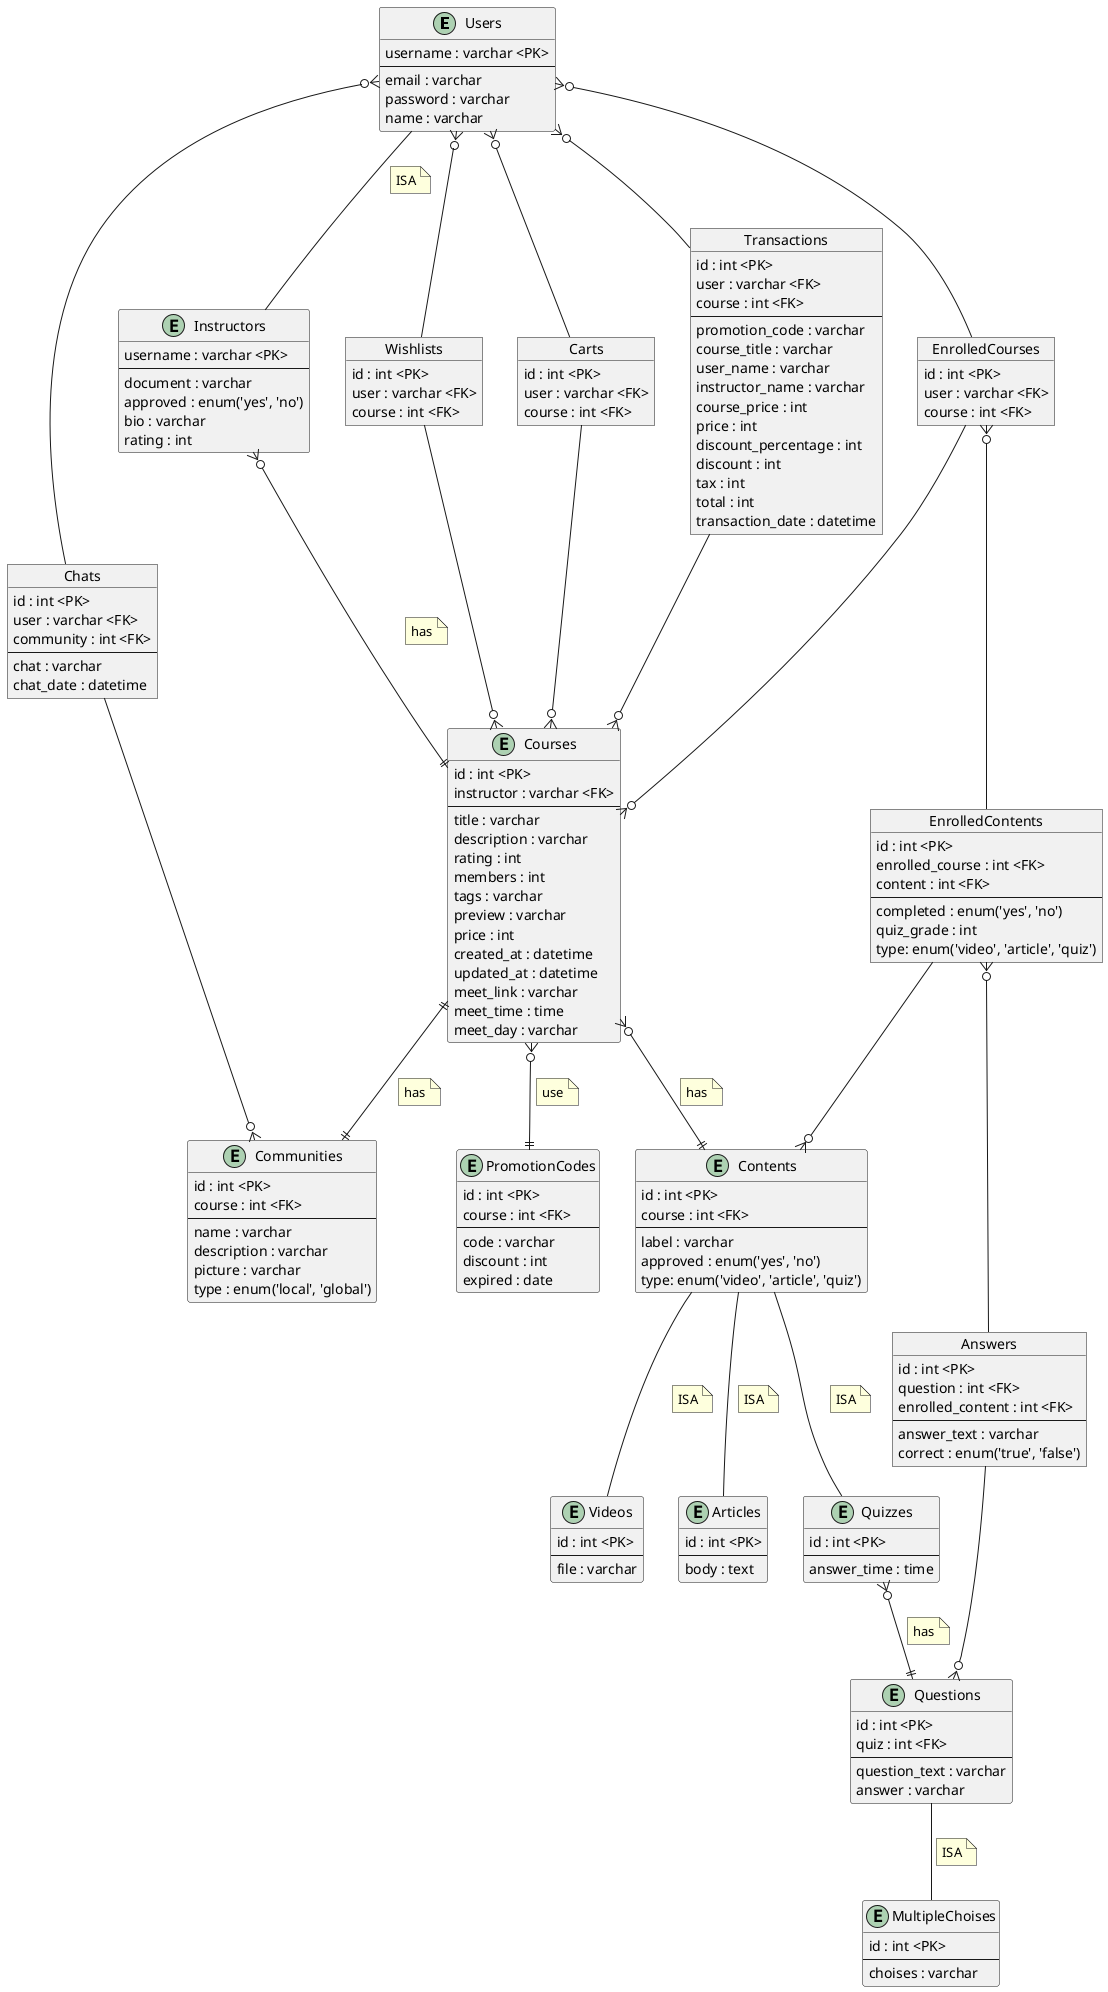 @startuml LearNteach
entity Users {
    username : varchar <PK>
    --
    email : varchar
    password : varchar
    name : varchar
}

entity Communities {
    id : int <PK>
    course : int <FK>
    --
    name : varchar
    description : varchar
    picture : varchar
    type : enum('local', 'global')
}

object Chats {
    id : int <PK>
    user : varchar <FK>
    community : int <FK>
    --
    chat : varchar
    chat_date : datetime
}

entity Instructors {
    username : varchar <PK>
    --
    document : varchar
    approved : enum('yes', 'no')
    bio : varchar
    rating : int
}

entity Courses {
    id : int <PK>
    instructor : varchar <FK>
    --
    title : varchar
    description : varchar
    rating : int
    members : int
    tags : varchar
    preview : varchar
    price : int
    created_at : datetime
    updated_at : datetime
    meet_link : varchar
    meet_time : time
    meet_day : varchar
}

object Wishlists {
    id : int <PK>
    user : varchar <FK>
    course : int <FK>
}

object Carts {
    id : int <PK>
    user : varchar <FK>
    course : int <FK>
}

entity PromotionCodes {
    id : int <PK>
    course : int <FK>
    --
    code : varchar
    discount : int
    expired : date
}

object Transactions {
    id : int <PK>
    user : varchar <FK>
    course : int <FK>
    --
    promotion_code : varchar
    course_title : varchar
    user_name : varchar
    instructor_name : varchar
    course_price : int
    price : int
    discount_percentage : int
    discount : int
    tax : int
    total : int
    transaction_date : datetime
}

object EnrolledCourses {
    id : int <PK>
    user : varchar <FK>
    course : int <FK>
}

object EnrolledContents {
    id : int <PK>
    enrolled_course : int <FK>
    content : int <FK>
    --
    completed : enum('yes', 'no')
    quiz_grade : int
    type: enum('video', 'article', 'quiz')
}

entity Contents {
    id : int <PK>
    course : int <FK>
    --
    label : varchar
    approved : enum('yes', 'no')
    type: enum('video', 'article', 'quiz')
}

entity Videos {
    id : int <PK>
    --
    file : varchar
}

entity Articles {
    id : int <PK>
    --
    body : text
}

entity Quizzes {
    id : int <PK>
    --
    answer_time : time
}

object Answers {
    id : int <PK>
    question : int <FK>
    enrolled_content : int <FK>
    --
    answer_text : varchar
    correct : enum('true', 'false')
}

entity Questions {
    id : int <PK>
    quiz : int <FK>
    --
    question_text : varchar
    answer : varchar
}

entity MultipleChoises {
    id : int <PK>
    --
    choises : varchar
}

Users }o-- Wishlists
Wishlists --o{ Courses

Users }o-- EnrolledCourses
EnrolledCourses --o{ Courses

Users }o-- Carts
Carts --o{ Courses

Users }o-- Transactions
Transactions --o{ Courses

Courses }o--|| Contents
note on link
    has
end note

Courses }o--|| PromotionCodes
note on link
    use
end note

Users -- Instructors
note on link
    ISA
end note

Instructors }o--|| Courses
note on link
    has
end note

Contents -- Videos
note on link
    ISA
end note
Contents -- Quizzes
note on link
    ISA
end note
Contents -- Articles
note on link
    ISA
end note

Quizzes }o--|| Questions
note on link
    has
end note

Questions -- MultipleChoises
note on link
    ISA
end note

Courses ||--|| Communities
note on link
    has
end note

Users }o-- Chats
Chats --o{ Communities

EnrolledContents }o-- Answers
Answers --o{ Questions

EnrolledCourses }o-- EnrolledContents
EnrolledContents --o{ Contents

@enduml